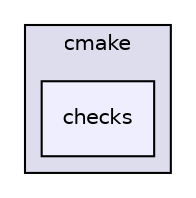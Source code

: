 digraph "/home/travis/build/AliceO2Group/AliceO2/cmake/checks" {
  bgcolor=transparent;
  compound=true
  node [ fontsize="10", fontname="Helvetica"];
  edge [ labelfontsize="10", labelfontname="Helvetica"];
  subgraph clusterdir_a5bdbfbbaa7895161d62825676df7980 {
    graph [ bgcolor="#ddddee", pencolor="black", label="cmake" fontname="Helvetica", fontsize="10", URL="dir_a5bdbfbbaa7895161d62825676df7980.html"]
  dir_c600722618062bc63dc335bdf314adf5 [shape=box, label="checks", style="filled", fillcolor="#eeeeff", pencolor="black", URL="dir_c600722618062bc63dc335bdf314adf5.html"];
  }
}
